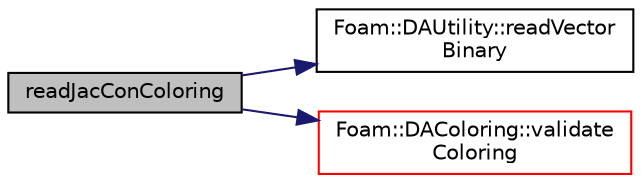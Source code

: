 digraph "readJacConColoring"
{
  bgcolor="transparent";
  edge [fontname="Helvetica",fontsize="10",labelfontname="Helvetica",labelfontsize="10"];
  node [fontname="Helvetica",fontsize="10",shape=record];
  rankdir="LR";
  Node298 [label="readJacConColoring",height=0.2,width=0.4,color="black", fillcolor="grey75", style="filled", fontcolor="black"];
  Node298 -> Node299 [color="midnightblue",fontsize="10",style="solid",fontname="Helvetica"];
  Node299 [label="Foam::DAUtility::readVector\lBinary",height=0.2,width=0.4,color="black",URL="$classFoam_1_1DAUtility.html#a818761abc7dfa73f4167db5f630d34c7",tooltip="read petsc vector in binary format "];
  Node298 -> Node300 [color="midnightblue",fontsize="10",style="solid",fontname="Helvetica"];
  Node300 [label="Foam::DAColoring::validate\lColoring",height=0.2,width=0.4,color="red",URL="$classFoam_1_1DAColoring.html#aaa82ef9be42bf3419ba7400c4c5a6ba3",tooltip="validate if there is coloring conflict "];
}
